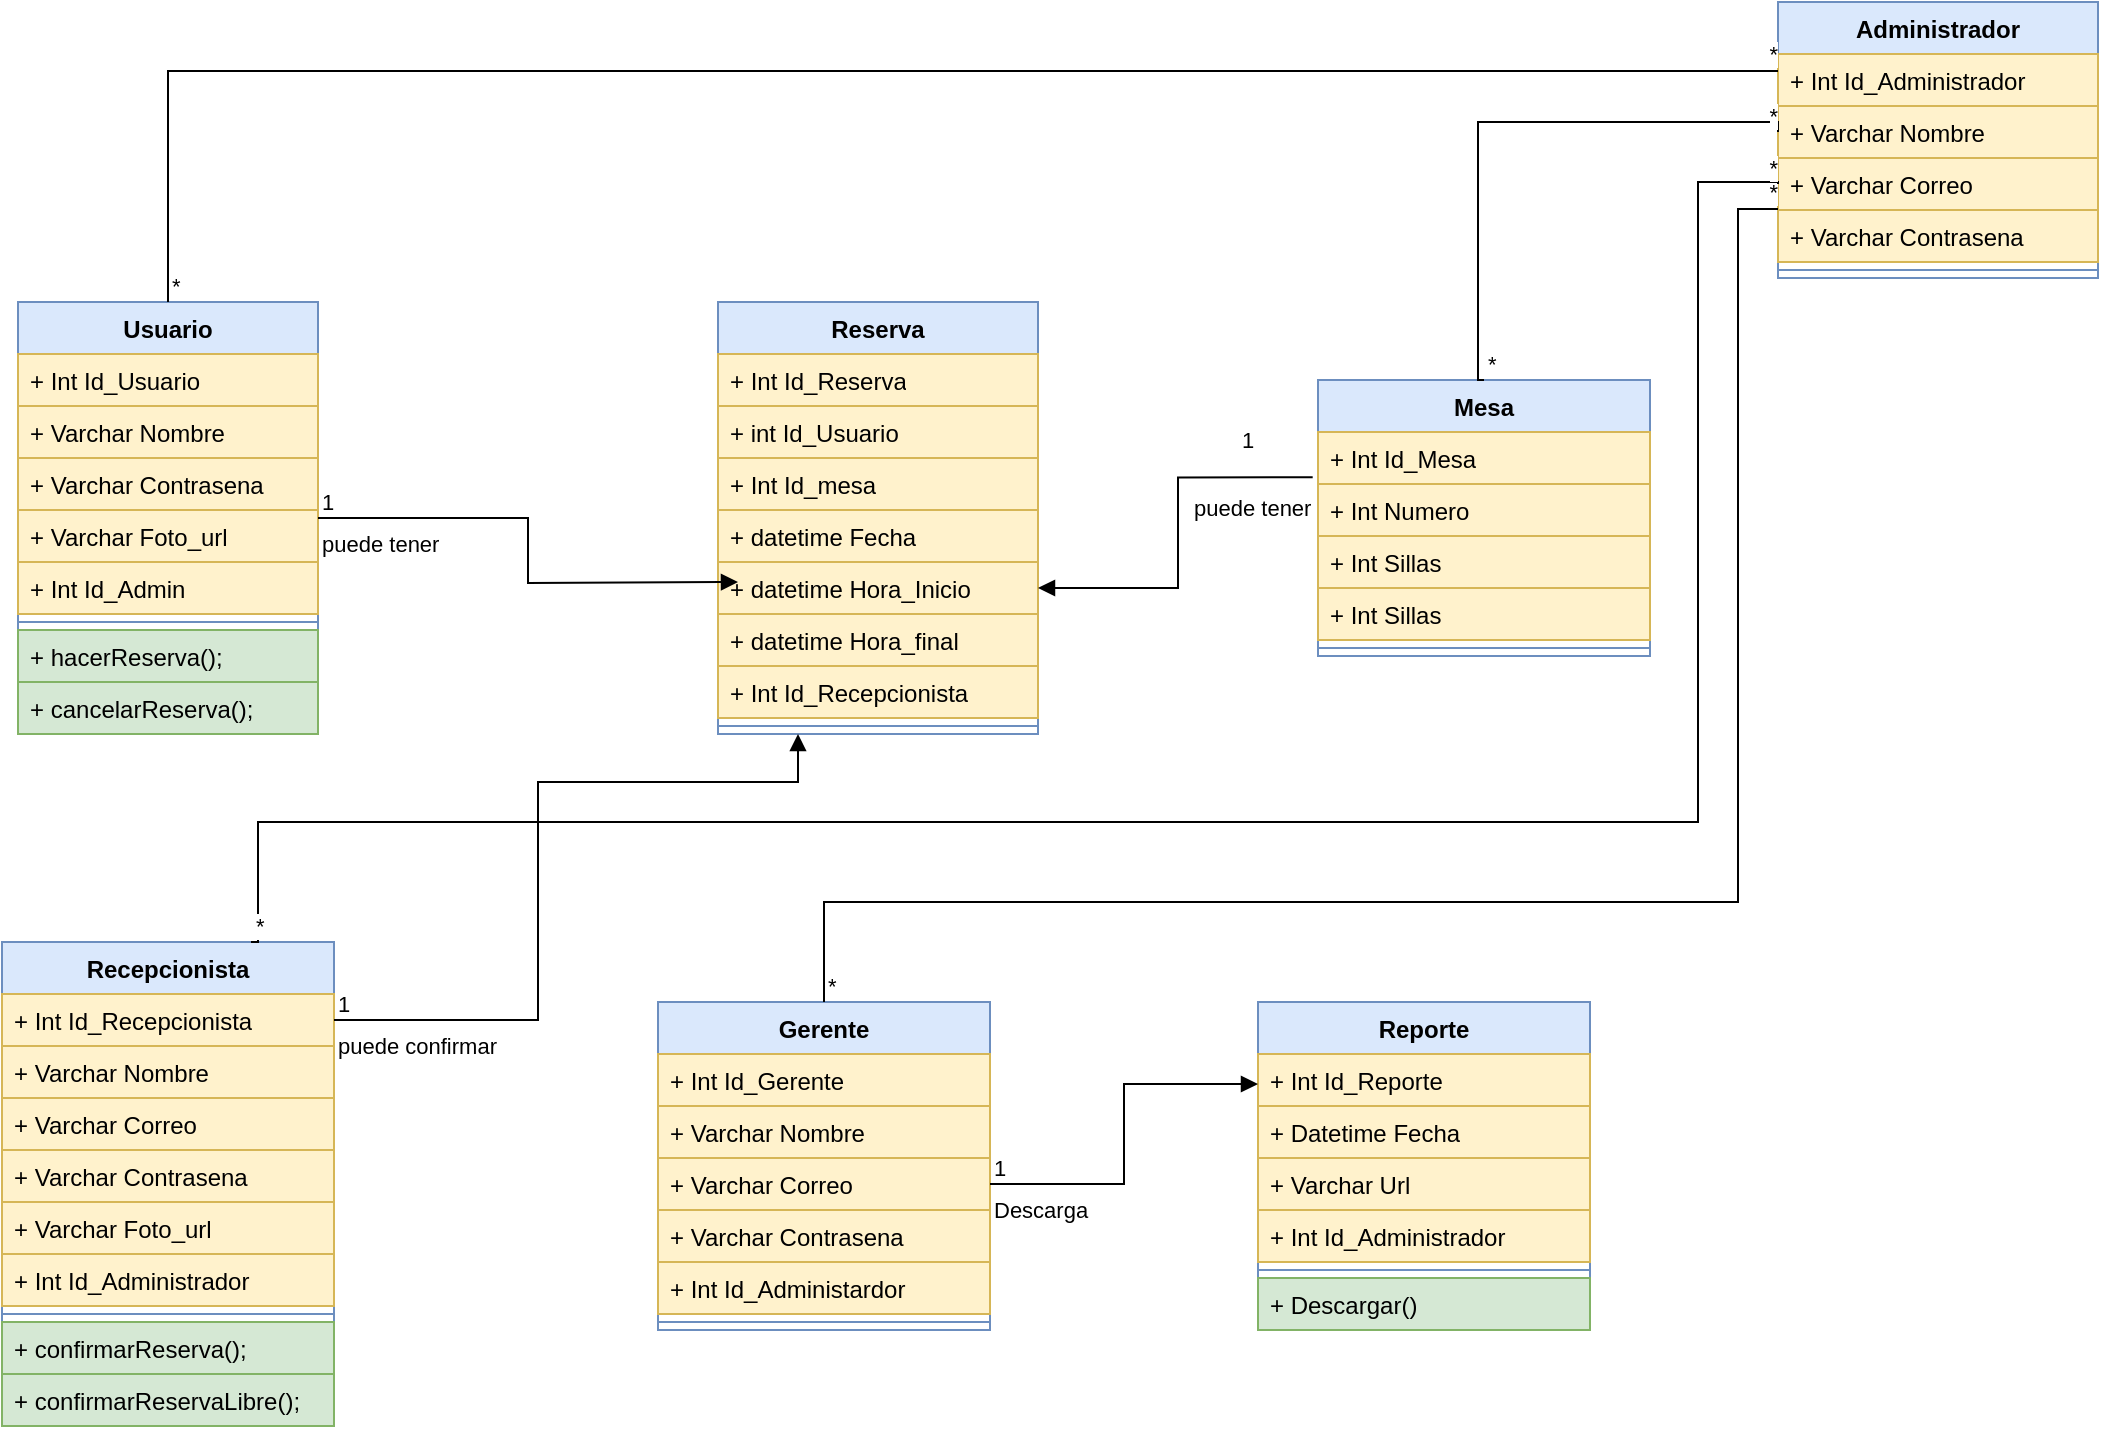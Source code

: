 <mxfile version="25.0.3">
  <diagram name="Página-1" id="ESIZ6qJtCkZuPhgzYETV">
    <mxGraphModel dx="1257" dy="1838" grid="1" gridSize="10" guides="1" tooltips="1" connect="1" arrows="1" fold="1" page="1" pageScale="1" pageWidth="827" pageHeight="1169" math="0" shadow="0">
      <root>
        <mxCell id="0" />
        <mxCell id="1" parent="0" />
        <mxCell id="Ziix3BmRAw8HhBeNl8NX-1" value="Usuario" style="swimlane;fontStyle=1;align=center;verticalAlign=top;childLayout=stackLayout;horizontal=1;startSize=26;horizontalStack=0;resizeParent=1;resizeParentMax=0;resizeLast=0;collapsible=1;marginBottom=0;whiteSpace=wrap;html=1;fillColor=#dae8fc;strokeColor=#6c8ebf;" parent="1" vertex="1">
          <mxGeometry x="210" y="80" width="150" height="216" as="geometry" />
        </mxCell>
        <mxCell id="Ziix3BmRAw8HhBeNl8NX-2" value="+ Int Id_Usuario" style="text;strokeColor=#d6b656;fillColor=#fff2cc;align=left;verticalAlign=top;spacingLeft=4;spacingRight=4;overflow=hidden;rotatable=0;points=[[0,0.5],[1,0.5]];portConstraint=eastwest;whiteSpace=wrap;html=1;" parent="Ziix3BmRAw8HhBeNl8NX-1" vertex="1">
          <mxGeometry y="26" width="150" height="26" as="geometry" />
        </mxCell>
        <mxCell id="CgFQK-NPNDGmCtmABy-S-1" value="+ Varchar Nombre" style="text;strokeColor=#d6b656;fillColor=#fff2cc;align=left;verticalAlign=top;spacingLeft=4;spacingRight=4;overflow=hidden;rotatable=0;points=[[0,0.5],[1,0.5]];portConstraint=eastwest;whiteSpace=wrap;html=1;" vertex="1" parent="Ziix3BmRAw8HhBeNl8NX-1">
          <mxGeometry y="52" width="150" height="26" as="geometry" />
        </mxCell>
        <mxCell id="CgFQK-NPNDGmCtmABy-S-2" value="+ Varchar Contrasena" style="text;strokeColor=#d6b656;fillColor=#fff2cc;align=left;verticalAlign=top;spacingLeft=4;spacingRight=4;overflow=hidden;rotatable=0;points=[[0,0.5],[1,0.5]];portConstraint=eastwest;whiteSpace=wrap;html=1;" vertex="1" parent="Ziix3BmRAw8HhBeNl8NX-1">
          <mxGeometry y="78" width="150" height="26" as="geometry" />
        </mxCell>
        <mxCell id="CgFQK-NPNDGmCtmABy-S-3" value="+ Varchar Foto_url" style="text;strokeColor=#d6b656;fillColor=#fff2cc;align=left;verticalAlign=top;spacingLeft=4;spacingRight=4;overflow=hidden;rotatable=0;points=[[0,0.5],[1,0.5]];portConstraint=eastwest;whiteSpace=wrap;html=1;" vertex="1" parent="Ziix3BmRAw8HhBeNl8NX-1">
          <mxGeometry y="104" width="150" height="26" as="geometry" />
        </mxCell>
        <mxCell id="CgFQK-NPNDGmCtmABy-S-4" value="+ Int Id_Admin" style="text;strokeColor=#d6b656;fillColor=#fff2cc;align=left;verticalAlign=top;spacingLeft=4;spacingRight=4;overflow=hidden;rotatable=0;points=[[0,0.5],[1,0.5]];portConstraint=eastwest;whiteSpace=wrap;html=1;" vertex="1" parent="Ziix3BmRAw8HhBeNl8NX-1">
          <mxGeometry y="130" width="150" height="26" as="geometry" />
        </mxCell>
        <mxCell id="Ziix3BmRAw8HhBeNl8NX-3" value="" style="line;strokeWidth=1;fillColor=none;align=left;verticalAlign=middle;spacingTop=-1;spacingLeft=3;spacingRight=3;rotatable=0;labelPosition=right;points=[];portConstraint=eastwest;strokeColor=inherit;" parent="Ziix3BmRAw8HhBeNl8NX-1" vertex="1">
          <mxGeometry y="156" width="150" height="8" as="geometry" />
        </mxCell>
        <mxCell id="Ziix3BmRAw8HhBeNl8NX-4" value="+ hacerReserva();" style="text;strokeColor=#82b366;fillColor=#d5e8d4;align=left;verticalAlign=top;spacingLeft=4;spacingRight=4;overflow=hidden;rotatable=0;points=[[0,0.5],[1,0.5]];portConstraint=eastwest;whiteSpace=wrap;html=1;" parent="Ziix3BmRAw8HhBeNl8NX-1" vertex="1">
          <mxGeometry y="164" width="150" height="26" as="geometry" />
        </mxCell>
        <mxCell id="CgFQK-NPNDGmCtmABy-S-5" value="+ cancelarReserva();" style="text;strokeColor=#82b366;fillColor=#d5e8d4;align=left;verticalAlign=top;spacingLeft=4;spacingRight=4;overflow=hidden;rotatable=0;points=[[0,0.5],[1,0.5]];portConstraint=eastwest;whiteSpace=wrap;html=1;" vertex="1" parent="Ziix3BmRAw8HhBeNl8NX-1">
          <mxGeometry y="190" width="150" height="26" as="geometry" />
        </mxCell>
        <mxCell id="CgFQK-NPNDGmCtmABy-S-7" value="Reserva" style="swimlane;fontStyle=1;align=center;verticalAlign=top;childLayout=stackLayout;horizontal=1;startSize=26;horizontalStack=0;resizeParent=1;resizeParentMax=0;resizeLast=0;collapsible=1;marginBottom=0;whiteSpace=wrap;html=1;fillColor=#dae8fc;strokeColor=#6c8ebf;" vertex="1" parent="1">
          <mxGeometry x="560" y="80" width="160" height="216" as="geometry" />
        </mxCell>
        <mxCell id="CgFQK-NPNDGmCtmABy-S-8" value="+ Int Id_Reserva" style="text;strokeColor=#d6b656;fillColor=#fff2cc;align=left;verticalAlign=top;spacingLeft=4;spacingRight=4;overflow=hidden;rotatable=0;points=[[0,0.5],[1,0.5]];portConstraint=eastwest;whiteSpace=wrap;html=1;" vertex="1" parent="CgFQK-NPNDGmCtmABy-S-7">
          <mxGeometry y="26" width="160" height="26" as="geometry" />
        </mxCell>
        <mxCell id="CgFQK-NPNDGmCtmABy-S-9" value="+ int Id_Usuario" style="text;strokeColor=#d6b656;fillColor=#fff2cc;align=left;verticalAlign=top;spacingLeft=4;spacingRight=4;overflow=hidden;rotatable=0;points=[[0,0.5],[1,0.5]];portConstraint=eastwest;whiteSpace=wrap;html=1;" vertex="1" parent="CgFQK-NPNDGmCtmABy-S-7">
          <mxGeometry y="52" width="160" height="26" as="geometry" />
        </mxCell>
        <mxCell id="CgFQK-NPNDGmCtmABy-S-10" value="+ Int Id_mesa" style="text;strokeColor=#d6b656;fillColor=#fff2cc;align=left;verticalAlign=top;spacingLeft=4;spacingRight=4;overflow=hidden;rotatable=0;points=[[0,0.5],[1,0.5]];portConstraint=eastwest;whiteSpace=wrap;html=1;" vertex="1" parent="CgFQK-NPNDGmCtmABy-S-7">
          <mxGeometry y="78" width="160" height="26" as="geometry" />
        </mxCell>
        <mxCell id="CgFQK-NPNDGmCtmABy-S-11" value="+ datetime Fecha" style="text;strokeColor=#d6b656;fillColor=#fff2cc;align=left;verticalAlign=top;spacingLeft=4;spacingRight=4;overflow=hidden;rotatable=0;points=[[0,0.5],[1,0.5]];portConstraint=eastwest;whiteSpace=wrap;html=1;" vertex="1" parent="CgFQK-NPNDGmCtmABy-S-7">
          <mxGeometry y="104" width="160" height="26" as="geometry" />
        </mxCell>
        <mxCell id="CgFQK-NPNDGmCtmABy-S-12" value="+ datetime Hora_Inicio" style="text;strokeColor=#d6b656;fillColor=#fff2cc;align=left;verticalAlign=top;spacingLeft=4;spacingRight=4;overflow=hidden;rotatable=0;points=[[0,0.5],[1,0.5]];portConstraint=eastwest;whiteSpace=wrap;html=1;" vertex="1" parent="CgFQK-NPNDGmCtmABy-S-7">
          <mxGeometry y="130" width="160" height="26" as="geometry" />
        </mxCell>
        <mxCell id="CgFQK-NPNDGmCtmABy-S-16" value="+ datetime Hora_final" style="text;strokeColor=#d6b656;fillColor=#fff2cc;align=left;verticalAlign=top;spacingLeft=4;spacingRight=4;overflow=hidden;rotatable=0;points=[[0,0.5],[1,0.5]];portConstraint=eastwest;whiteSpace=wrap;html=1;" vertex="1" parent="CgFQK-NPNDGmCtmABy-S-7">
          <mxGeometry y="156" width="160" height="26" as="geometry" />
        </mxCell>
        <mxCell id="CgFQK-NPNDGmCtmABy-S-17" value="+ Int Id_Recepcionista" style="text;strokeColor=#d6b656;fillColor=#fff2cc;align=left;verticalAlign=top;spacingLeft=4;spacingRight=4;overflow=hidden;rotatable=0;points=[[0,0.5],[1,0.5]];portConstraint=eastwest;whiteSpace=wrap;html=1;" vertex="1" parent="CgFQK-NPNDGmCtmABy-S-7">
          <mxGeometry y="182" width="160" height="26" as="geometry" />
        </mxCell>
        <mxCell id="CgFQK-NPNDGmCtmABy-S-13" value="" style="line;strokeWidth=1;fillColor=none;align=left;verticalAlign=middle;spacingTop=-1;spacingLeft=3;spacingRight=3;rotatable=0;labelPosition=right;points=[];portConstraint=eastwest;strokeColor=inherit;" vertex="1" parent="CgFQK-NPNDGmCtmABy-S-7">
          <mxGeometry y="208" width="160" height="8" as="geometry" />
        </mxCell>
        <mxCell id="CgFQK-NPNDGmCtmABy-S-18" value="Recepcionista" style="swimlane;fontStyle=1;align=center;verticalAlign=top;childLayout=stackLayout;horizontal=1;startSize=26;horizontalStack=0;resizeParent=1;resizeParentMax=0;resizeLast=0;collapsible=1;marginBottom=0;whiteSpace=wrap;html=1;fillColor=#dae8fc;strokeColor=#6c8ebf;" vertex="1" parent="1">
          <mxGeometry x="202" y="400" width="166" height="242" as="geometry" />
        </mxCell>
        <mxCell id="CgFQK-NPNDGmCtmABy-S-19" value="+ Int Id_Recepcionista" style="text;strokeColor=#d6b656;fillColor=#fff2cc;align=left;verticalAlign=top;spacingLeft=4;spacingRight=4;overflow=hidden;rotatable=0;points=[[0,0.5],[1,0.5]];portConstraint=eastwest;whiteSpace=wrap;html=1;" vertex="1" parent="CgFQK-NPNDGmCtmABy-S-18">
          <mxGeometry y="26" width="166" height="26" as="geometry" />
        </mxCell>
        <mxCell id="CgFQK-NPNDGmCtmABy-S-28" value="+ Varchar Nombre" style="text;strokeColor=#d6b656;fillColor=#fff2cc;align=left;verticalAlign=top;spacingLeft=4;spacingRight=4;overflow=hidden;rotatable=0;points=[[0,0.5],[1,0.5]];portConstraint=eastwest;whiteSpace=wrap;html=1;" vertex="1" parent="CgFQK-NPNDGmCtmABy-S-18">
          <mxGeometry y="52" width="166" height="26" as="geometry" />
        </mxCell>
        <mxCell id="CgFQK-NPNDGmCtmABy-S-31" value="+ Varchar Correo" style="text;strokeColor=#d6b656;fillColor=#fff2cc;align=left;verticalAlign=top;spacingLeft=4;spacingRight=4;overflow=hidden;rotatable=0;points=[[0,0.5],[1,0.5]];portConstraint=eastwest;whiteSpace=wrap;html=1;" vertex="1" parent="CgFQK-NPNDGmCtmABy-S-18">
          <mxGeometry y="78" width="166" height="26" as="geometry" />
        </mxCell>
        <mxCell id="CgFQK-NPNDGmCtmABy-S-32" value="+ Varchar Contrasena" style="text;strokeColor=#d6b656;fillColor=#fff2cc;align=left;verticalAlign=top;spacingLeft=4;spacingRight=4;overflow=hidden;rotatable=0;points=[[0,0.5],[1,0.5]];portConstraint=eastwest;whiteSpace=wrap;html=1;" vertex="1" parent="CgFQK-NPNDGmCtmABy-S-18">
          <mxGeometry y="104" width="166" height="26" as="geometry" />
        </mxCell>
        <mxCell id="CgFQK-NPNDGmCtmABy-S-33" value="+ Varchar Foto_url" style="text;strokeColor=#d6b656;fillColor=#fff2cc;align=left;verticalAlign=top;spacingLeft=4;spacingRight=4;overflow=hidden;rotatable=0;points=[[0,0.5],[1,0.5]];portConstraint=eastwest;whiteSpace=wrap;html=1;" vertex="1" parent="CgFQK-NPNDGmCtmABy-S-18">
          <mxGeometry y="130" width="166" height="26" as="geometry" />
        </mxCell>
        <mxCell id="CgFQK-NPNDGmCtmABy-S-27" value="+ Int Id_Administrador" style="text;strokeColor=#d6b656;fillColor=#fff2cc;align=left;verticalAlign=top;spacingLeft=4;spacingRight=4;overflow=hidden;rotatable=0;points=[[0,0.5],[1,0.5]];portConstraint=eastwest;whiteSpace=wrap;html=1;" vertex="1" parent="CgFQK-NPNDGmCtmABy-S-18">
          <mxGeometry y="156" width="166" height="26" as="geometry" />
        </mxCell>
        <mxCell id="CgFQK-NPNDGmCtmABy-S-24" value="" style="line;strokeWidth=1;fillColor=none;align=left;verticalAlign=middle;spacingTop=-1;spacingLeft=3;spacingRight=3;rotatable=0;labelPosition=right;points=[];portConstraint=eastwest;strokeColor=inherit;" vertex="1" parent="CgFQK-NPNDGmCtmABy-S-18">
          <mxGeometry y="182" width="166" height="8" as="geometry" />
        </mxCell>
        <mxCell id="CgFQK-NPNDGmCtmABy-S-25" value="+ confirmarReserva();" style="text;strokeColor=#82b366;fillColor=#d5e8d4;align=left;verticalAlign=top;spacingLeft=4;spacingRight=4;overflow=hidden;rotatable=0;points=[[0,0.5],[1,0.5]];portConstraint=eastwest;whiteSpace=wrap;html=1;" vertex="1" parent="CgFQK-NPNDGmCtmABy-S-18">
          <mxGeometry y="190" width="166" height="26" as="geometry" />
        </mxCell>
        <mxCell id="CgFQK-NPNDGmCtmABy-S-29" value="+ confirmarReservaLibre();" style="text;strokeColor=#82b366;fillColor=#d5e8d4;align=left;verticalAlign=top;spacingLeft=4;spacingRight=4;overflow=hidden;rotatable=0;points=[[0,0.5],[1,0.5]];portConstraint=eastwest;whiteSpace=wrap;html=1;" vertex="1" parent="CgFQK-NPNDGmCtmABy-S-18">
          <mxGeometry y="216" width="166" height="26" as="geometry" />
        </mxCell>
        <mxCell id="CgFQK-NPNDGmCtmABy-S-34" value="Mesa" style="swimlane;fontStyle=1;align=center;verticalAlign=top;childLayout=stackLayout;horizontal=1;startSize=26;horizontalStack=0;resizeParent=1;resizeParentMax=0;resizeLast=0;collapsible=1;marginBottom=0;whiteSpace=wrap;html=1;fillColor=#dae8fc;strokeColor=#6c8ebf;" vertex="1" parent="1">
          <mxGeometry x="860" y="119" width="166" height="138" as="geometry" />
        </mxCell>
        <mxCell id="CgFQK-NPNDGmCtmABy-S-35" value="+ Int Id_Mesa" style="text;strokeColor=#d6b656;fillColor=#fff2cc;align=left;verticalAlign=top;spacingLeft=4;spacingRight=4;overflow=hidden;rotatable=0;points=[[0,0.5],[1,0.5]];portConstraint=eastwest;whiteSpace=wrap;html=1;" vertex="1" parent="CgFQK-NPNDGmCtmABy-S-34">
          <mxGeometry y="26" width="166" height="26" as="geometry" />
        </mxCell>
        <mxCell id="CgFQK-NPNDGmCtmABy-S-44" value="+ Int Numero" style="text;strokeColor=#d6b656;fillColor=#fff2cc;align=left;verticalAlign=top;spacingLeft=4;spacingRight=4;overflow=hidden;rotatable=0;points=[[0,0.5],[1,0.5]];portConstraint=eastwest;whiteSpace=wrap;html=1;" vertex="1" parent="CgFQK-NPNDGmCtmABy-S-34">
          <mxGeometry y="52" width="166" height="26" as="geometry" />
        </mxCell>
        <mxCell id="CgFQK-NPNDGmCtmABy-S-45" value="+ Int Sillas" style="text;strokeColor=#d6b656;fillColor=#fff2cc;align=left;verticalAlign=top;spacingLeft=4;spacingRight=4;overflow=hidden;rotatable=0;points=[[0,0.5],[1,0.5]];portConstraint=eastwest;whiteSpace=wrap;html=1;" vertex="1" parent="CgFQK-NPNDGmCtmABy-S-34">
          <mxGeometry y="78" width="166" height="26" as="geometry" />
        </mxCell>
        <mxCell id="CgFQK-NPNDGmCtmABy-S-46" value="+ Int Sillas" style="text;strokeColor=#d6b656;fillColor=#fff2cc;align=left;verticalAlign=top;spacingLeft=4;spacingRight=4;overflow=hidden;rotatable=0;points=[[0,0.5],[1,0.5]];portConstraint=eastwest;whiteSpace=wrap;html=1;" vertex="1" parent="CgFQK-NPNDGmCtmABy-S-34">
          <mxGeometry y="104" width="166" height="26" as="geometry" />
        </mxCell>
        <mxCell id="CgFQK-NPNDGmCtmABy-S-41" value="" style="line;strokeWidth=1;fillColor=none;align=left;verticalAlign=middle;spacingTop=-1;spacingLeft=3;spacingRight=3;rotatable=0;labelPosition=right;points=[];portConstraint=eastwest;strokeColor=inherit;" vertex="1" parent="CgFQK-NPNDGmCtmABy-S-34">
          <mxGeometry y="130" width="166" height="8" as="geometry" />
        </mxCell>
        <mxCell id="CgFQK-NPNDGmCtmABy-S-47" value="Gerente" style="swimlane;fontStyle=1;align=center;verticalAlign=top;childLayout=stackLayout;horizontal=1;startSize=26;horizontalStack=0;resizeParent=1;resizeParentMax=0;resizeLast=0;collapsible=1;marginBottom=0;whiteSpace=wrap;html=1;fillColor=#dae8fc;strokeColor=#6c8ebf;" vertex="1" parent="1">
          <mxGeometry x="530" y="430" width="166" height="164" as="geometry" />
        </mxCell>
        <mxCell id="CgFQK-NPNDGmCtmABy-S-48" value="+ Int Id_Gerente" style="text;strokeColor=#d6b656;fillColor=#fff2cc;align=left;verticalAlign=top;spacingLeft=4;spacingRight=4;overflow=hidden;rotatable=0;points=[[0,0.5],[1,0.5]];portConstraint=eastwest;whiteSpace=wrap;html=1;" vertex="1" parent="CgFQK-NPNDGmCtmABy-S-47">
          <mxGeometry y="26" width="166" height="26" as="geometry" />
        </mxCell>
        <mxCell id="CgFQK-NPNDGmCtmABy-S-49" value="+ Varchar Nombre" style="text;strokeColor=#d6b656;fillColor=#fff2cc;align=left;verticalAlign=top;spacingLeft=4;spacingRight=4;overflow=hidden;rotatable=0;points=[[0,0.5],[1,0.5]];portConstraint=eastwest;whiteSpace=wrap;html=1;" vertex="1" parent="CgFQK-NPNDGmCtmABy-S-47">
          <mxGeometry y="52" width="166" height="26" as="geometry" />
        </mxCell>
        <mxCell id="CgFQK-NPNDGmCtmABy-S-50" value="+ Varchar Correo" style="text;strokeColor=#d6b656;fillColor=#fff2cc;align=left;verticalAlign=top;spacingLeft=4;spacingRight=4;overflow=hidden;rotatable=0;points=[[0,0.5],[1,0.5]];portConstraint=eastwest;whiteSpace=wrap;html=1;" vertex="1" parent="CgFQK-NPNDGmCtmABy-S-47">
          <mxGeometry y="78" width="166" height="26" as="geometry" />
        </mxCell>
        <mxCell id="CgFQK-NPNDGmCtmABy-S-51" value="+ Varchar Contrasena" style="text;strokeColor=#d6b656;fillColor=#fff2cc;align=left;verticalAlign=top;spacingLeft=4;spacingRight=4;overflow=hidden;rotatable=0;points=[[0,0.5],[1,0.5]];portConstraint=eastwest;whiteSpace=wrap;html=1;" vertex="1" parent="CgFQK-NPNDGmCtmABy-S-47">
          <mxGeometry y="104" width="166" height="26" as="geometry" />
        </mxCell>
        <mxCell id="CgFQK-NPNDGmCtmABy-S-53" value="+ Int Id_Administardor" style="text;strokeColor=#d6b656;fillColor=#fff2cc;align=left;verticalAlign=top;spacingLeft=4;spacingRight=4;overflow=hidden;rotatable=0;points=[[0,0.5],[1,0.5]];portConstraint=eastwest;whiteSpace=wrap;html=1;" vertex="1" parent="CgFQK-NPNDGmCtmABy-S-47">
          <mxGeometry y="130" width="166" height="26" as="geometry" />
        </mxCell>
        <mxCell id="CgFQK-NPNDGmCtmABy-S-52" value="" style="line;strokeWidth=1;fillColor=none;align=left;verticalAlign=middle;spacingTop=-1;spacingLeft=3;spacingRight=3;rotatable=0;labelPosition=right;points=[];portConstraint=eastwest;strokeColor=inherit;" vertex="1" parent="CgFQK-NPNDGmCtmABy-S-47">
          <mxGeometry y="156" width="166" height="8" as="geometry" />
        </mxCell>
        <mxCell id="CgFQK-NPNDGmCtmABy-S-54" value="Reporte" style="swimlane;fontStyle=1;align=center;verticalAlign=top;childLayout=stackLayout;horizontal=1;startSize=26;horizontalStack=0;resizeParent=1;resizeParentMax=0;resizeLast=0;collapsible=1;marginBottom=0;whiteSpace=wrap;html=1;fillColor=#dae8fc;strokeColor=#6c8ebf;" vertex="1" parent="1">
          <mxGeometry x="830" y="430" width="166" height="164" as="geometry" />
        </mxCell>
        <mxCell id="CgFQK-NPNDGmCtmABy-S-55" value="+ Int Id_Reporte" style="text;strokeColor=#d6b656;fillColor=#fff2cc;align=left;verticalAlign=top;spacingLeft=4;spacingRight=4;overflow=hidden;rotatable=0;points=[[0,0.5],[1,0.5]];portConstraint=eastwest;whiteSpace=wrap;html=1;" vertex="1" parent="CgFQK-NPNDGmCtmABy-S-54">
          <mxGeometry y="26" width="166" height="26" as="geometry" />
        </mxCell>
        <mxCell id="CgFQK-NPNDGmCtmABy-S-56" value="+ Datetime Fecha" style="text;strokeColor=#d6b656;fillColor=#fff2cc;align=left;verticalAlign=top;spacingLeft=4;spacingRight=4;overflow=hidden;rotatable=0;points=[[0,0.5],[1,0.5]];portConstraint=eastwest;whiteSpace=wrap;html=1;" vertex="1" parent="CgFQK-NPNDGmCtmABy-S-54">
          <mxGeometry y="52" width="166" height="26" as="geometry" />
        </mxCell>
        <mxCell id="CgFQK-NPNDGmCtmABy-S-57" value="+ Varchar Url" style="text;strokeColor=#d6b656;fillColor=#fff2cc;align=left;verticalAlign=top;spacingLeft=4;spacingRight=4;overflow=hidden;rotatable=0;points=[[0,0.5],[1,0.5]];portConstraint=eastwest;whiteSpace=wrap;html=1;" vertex="1" parent="CgFQK-NPNDGmCtmABy-S-54">
          <mxGeometry y="78" width="166" height="26" as="geometry" />
        </mxCell>
        <mxCell id="CgFQK-NPNDGmCtmABy-S-59" value="+ Int Id_Administrador" style="text;strokeColor=#d6b656;fillColor=#fff2cc;align=left;verticalAlign=top;spacingLeft=4;spacingRight=4;overflow=hidden;rotatable=0;points=[[0,0.5],[1,0.5]];portConstraint=eastwest;whiteSpace=wrap;html=1;" vertex="1" parent="CgFQK-NPNDGmCtmABy-S-54">
          <mxGeometry y="104" width="166" height="26" as="geometry" />
        </mxCell>
        <mxCell id="CgFQK-NPNDGmCtmABy-S-60" value="" style="line;strokeWidth=1;fillColor=none;align=left;verticalAlign=middle;spacingTop=-1;spacingLeft=3;spacingRight=3;rotatable=0;labelPosition=right;points=[];portConstraint=eastwest;strokeColor=inherit;" vertex="1" parent="CgFQK-NPNDGmCtmABy-S-54">
          <mxGeometry y="130" width="166" height="8" as="geometry" />
        </mxCell>
        <mxCell id="CgFQK-NPNDGmCtmABy-S-58" value="+ Descargar()" style="text;strokeColor=#82b366;fillColor=#d5e8d4;align=left;verticalAlign=top;spacingLeft=4;spacingRight=4;overflow=hidden;rotatable=0;points=[[0,0.5],[1,0.5]];portConstraint=eastwest;whiteSpace=wrap;html=1;" vertex="1" parent="CgFQK-NPNDGmCtmABy-S-54">
          <mxGeometry y="138" width="166" height="26" as="geometry" />
        </mxCell>
        <mxCell id="CgFQK-NPNDGmCtmABy-S-61" value="Descarga" style="endArrow=block;endFill=1;html=1;edgeStyle=orthogonalEdgeStyle;align=left;verticalAlign=top;rounded=0;exitX=1;exitY=0.5;exitDx=0;exitDy=0;entryX=0;entryY=0.25;entryDx=0;entryDy=0;" edge="1" parent="1" source="CgFQK-NPNDGmCtmABy-S-50" target="CgFQK-NPNDGmCtmABy-S-54">
          <mxGeometry x="-1" relative="1" as="geometry">
            <mxPoint x="696" y="490.0" as="sourcePoint" />
            <mxPoint x="896" y="512" as="targetPoint" />
          </mxGeometry>
        </mxCell>
        <mxCell id="CgFQK-NPNDGmCtmABy-S-62" value="1" style="edgeLabel;resizable=0;html=1;align=left;verticalAlign=bottom;" connectable="0" vertex="1" parent="CgFQK-NPNDGmCtmABy-S-61">
          <mxGeometry x="-1" relative="1" as="geometry" />
        </mxCell>
        <mxCell id="CgFQK-NPNDGmCtmABy-S-63" value="Administrador" style="swimlane;fontStyle=1;align=center;verticalAlign=top;childLayout=stackLayout;horizontal=1;startSize=26;horizontalStack=0;resizeParent=1;resizeParentMax=0;resizeLast=0;collapsible=1;marginBottom=0;whiteSpace=wrap;html=1;fillColor=#dae8fc;strokeColor=#6c8ebf;" vertex="1" parent="1">
          <mxGeometry x="1090" y="-70" width="160" height="138" as="geometry" />
        </mxCell>
        <mxCell id="CgFQK-NPNDGmCtmABy-S-64" value="+ Int Id_Administrador" style="text;strokeColor=#d6b656;fillColor=#fff2cc;align=left;verticalAlign=top;spacingLeft=4;spacingRight=4;overflow=hidden;rotatable=0;points=[[0,0.5],[1,0.5]];portConstraint=eastwest;whiteSpace=wrap;html=1;" vertex="1" parent="CgFQK-NPNDGmCtmABy-S-63">
          <mxGeometry y="26" width="160" height="26" as="geometry" />
        </mxCell>
        <mxCell id="CgFQK-NPNDGmCtmABy-S-70" value="+ Varchar Nombre" style="text;strokeColor=#d6b656;fillColor=#fff2cc;align=left;verticalAlign=top;spacingLeft=4;spacingRight=4;overflow=hidden;rotatable=0;points=[[0,0.5],[1,0.5]];portConstraint=eastwest;whiteSpace=wrap;html=1;" vertex="1" parent="CgFQK-NPNDGmCtmABy-S-63">
          <mxGeometry y="52" width="160" height="26" as="geometry" />
        </mxCell>
        <mxCell id="CgFQK-NPNDGmCtmABy-S-72" value="+ Varchar Correo" style="text;strokeColor=#d6b656;fillColor=#fff2cc;align=left;verticalAlign=top;spacingLeft=4;spacingRight=4;overflow=hidden;rotatable=0;points=[[0,0.5],[1,0.5]];portConstraint=eastwest;whiteSpace=wrap;html=1;" vertex="1" parent="CgFQK-NPNDGmCtmABy-S-63">
          <mxGeometry y="78" width="160" height="26" as="geometry" />
        </mxCell>
        <mxCell id="CgFQK-NPNDGmCtmABy-S-73" value="+ Varchar Contrasena" style="text;strokeColor=#d6b656;fillColor=#fff2cc;align=left;verticalAlign=top;spacingLeft=4;spacingRight=4;overflow=hidden;rotatable=0;points=[[0,0.5],[1,0.5]];portConstraint=eastwest;whiteSpace=wrap;html=1;" vertex="1" parent="CgFQK-NPNDGmCtmABy-S-63">
          <mxGeometry y="104" width="160" height="26" as="geometry" />
        </mxCell>
        <mxCell id="CgFQK-NPNDGmCtmABy-S-71" value="" style="line;strokeWidth=1;fillColor=none;align=left;verticalAlign=middle;spacingTop=-1;spacingLeft=3;spacingRight=3;rotatable=0;labelPosition=right;points=[];portConstraint=eastwest;strokeColor=inherit;" vertex="1" parent="CgFQK-NPNDGmCtmABy-S-63">
          <mxGeometry y="130" width="160" height="8" as="geometry" />
        </mxCell>
        <mxCell id="CgFQK-NPNDGmCtmABy-S-74" value="" style="endArrow=none;html=1;edgeStyle=orthogonalEdgeStyle;rounded=0;exitX=0.5;exitY=0;exitDx=0;exitDy=0;entryX=0;entryY=0.25;entryDx=0;entryDy=0;" edge="1" parent="1" source="Ziix3BmRAw8HhBeNl8NX-1" target="CgFQK-NPNDGmCtmABy-S-63">
          <mxGeometry relative="1" as="geometry">
            <mxPoint x="730" y="110" as="sourcePoint" />
            <mxPoint x="890" y="110" as="targetPoint" />
          </mxGeometry>
        </mxCell>
        <mxCell id="CgFQK-NPNDGmCtmABy-S-75" value="*" style="edgeLabel;resizable=0;html=1;align=left;verticalAlign=bottom;" connectable="0" vertex="1" parent="CgFQK-NPNDGmCtmABy-S-74">
          <mxGeometry x="-1" relative="1" as="geometry" />
        </mxCell>
        <mxCell id="CgFQK-NPNDGmCtmABy-S-76" value="*" style="edgeLabel;resizable=0;html=1;align=right;verticalAlign=bottom;" connectable="0" vertex="1" parent="CgFQK-NPNDGmCtmABy-S-74">
          <mxGeometry x="1" relative="1" as="geometry" />
        </mxCell>
        <mxCell id="CgFQK-NPNDGmCtmABy-S-77" value="" style="endArrow=none;html=1;edgeStyle=orthogonalEdgeStyle;rounded=0;exitX=0.5;exitY=0;exitDx=0;exitDy=0;entryX=0;entryY=0.75;entryDx=0;entryDy=0;" edge="1" parent="1" source="CgFQK-NPNDGmCtmABy-S-47" target="CgFQK-NPNDGmCtmABy-S-63">
          <mxGeometry relative="1" as="geometry">
            <mxPoint x="295" y="90" as="sourcePoint" />
            <mxPoint x="1140" y="90" as="targetPoint" />
            <Array as="points">
              <mxPoint x="613" y="380" />
              <mxPoint x="1070" y="380" />
              <mxPoint x="1070" y="34" />
            </Array>
          </mxGeometry>
        </mxCell>
        <mxCell id="CgFQK-NPNDGmCtmABy-S-78" value="*" style="edgeLabel;resizable=0;html=1;align=left;verticalAlign=bottom;" connectable="0" vertex="1" parent="CgFQK-NPNDGmCtmABy-S-77">
          <mxGeometry x="-1" relative="1" as="geometry" />
        </mxCell>
        <mxCell id="CgFQK-NPNDGmCtmABy-S-79" value="*" style="edgeLabel;resizable=0;html=1;align=right;verticalAlign=bottom;" connectable="0" vertex="1" parent="CgFQK-NPNDGmCtmABy-S-77">
          <mxGeometry x="1" relative="1" as="geometry" />
        </mxCell>
        <mxCell id="CgFQK-NPNDGmCtmABy-S-80" value="" style="endArrow=none;html=1;edgeStyle=orthogonalEdgeStyle;rounded=0;exitX=0.75;exitY=0;exitDx=0;exitDy=0;entryX=0;entryY=0.5;entryDx=0;entryDy=0;" edge="1" parent="1" source="CgFQK-NPNDGmCtmABy-S-18" target="CgFQK-NPNDGmCtmABy-S-72">
          <mxGeometry relative="1" as="geometry">
            <mxPoint x="320" y="516" as="sourcePoint" />
            <mxPoint x="1135" y="160" as="targetPoint" />
            <Array as="points">
              <mxPoint x="330" y="400" />
              <mxPoint x="330" y="340" />
              <mxPoint x="1050" y="340" />
              <mxPoint x="1050" y="20" />
              <mxPoint x="1090" y="20" />
            </Array>
          </mxGeometry>
        </mxCell>
        <mxCell id="CgFQK-NPNDGmCtmABy-S-81" value="*" style="edgeLabel;resizable=0;html=1;align=left;verticalAlign=bottom;" connectable="0" vertex="1" parent="CgFQK-NPNDGmCtmABy-S-80">
          <mxGeometry x="-1" relative="1" as="geometry" />
        </mxCell>
        <mxCell id="CgFQK-NPNDGmCtmABy-S-82" value="*" style="edgeLabel;resizable=0;html=1;align=right;verticalAlign=bottom;" connectable="0" vertex="1" parent="CgFQK-NPNDGmCtmABy-S-80">
          <mxGeometry x="1" relative="1" as="geometry" />
        </mxCell>
        <mxCell id="CgFQK-NPNDGmCtmABy-S-83" value="puede tener" style="endArrow=block;endFill=1;html=1;edgeStyle=orthogonalEdgeStyle;align=left;verticalAlign=top;rounded=0;entryX=1;entryY=0.5;entryDx=0;entryDy=0;exitX=-0.016;exitY=0.872;exitDx=0;exitDy=0;exitPerimeter=0;" edge="1" parent="1" source="CgFQK-NPNDGmCtmABy-S-35" target="CgFQK-NPNDGmCtmABy-S-12">
          <mxGeometry x="-0.367" y="2" relative="1" as="geometry">
            <mxPoint x="840" y="170" as="sourcePoint" />
            <mxPoint x="770" y="220" as="targetPoint" />
            <mxPoint as="offset" />
          </mxGeometry>
        </mxCell>
        <mxCell id="CgFQK-NPNDGmCtmABy-S-84" value="1" style="edgeLabel;resizable=0;html=1;align=left;verticalAlign=bottom;" connectable="0" vertex="1" parent="CgFQK-NPNDGmCtmABy-S-83">
          <mxGeometry x="-1" relative="1" as="geometry">
            <mxPoint x="-37" y="-10" as="offset" />
          </mxGeometry>
        </mxCell>
        <mxCell id="CgFQK-NPNDGmCtmABy-S-85" value="puede tener" style="endArrow=block;endFill=1;html=1;edgeStyle=orthogonalEdgeStyle;align=left;verticalAlign=top;rounded=0;exitX=1;exitY=0.5;exitDx=0;exitDy=0;" edge="1" parent="1" source="Ziix3BmRAw8HhBeNl8NX-1">
          <mxGeometry x="-1" relative="1" as="geometry">
            <mxPoint x="370" y="198" as="sourcePoint" />
            <mxPoint x="570" y="220" as="targetPoint" />
          </mxGeometry>
        </mxCell>
        <mxCell id="CgFQK-NPNDGmCtmABy-S-86" value="1" style="edgeLabel;resizable=0;html=1;align=left;verticalAlign=bottom;" connectable="0" vertex="1" parent="CgFQK-NPNDGmCtmABy-S-85">
          <mxGeometry x="-1" relative="1" as="geometry" />
        </mxCell>
        <mxCell id="CgFQK-NPNDGmCtmABy-S-87" value="puede confirmar" style="endArrow=block;endFill=1;html=1;edgeStyle=orthogonalEdgeStyle;align=left;verticalAlign=top;rounded=0;exitX=1;exitY=0.5;exitDx=0;exitDy=0;entryX=0.25;entryY=1;entryDx=0;entryDy=0;" edge="1" parent="1" source="CgFQK-NPNDGmCtmABy-S-19" target="CgFQK-NPNDGmCtmABy-S-7">
          <mxGeometry x="-1" relative="1" as="geometry">
            <mxPoint x="370" y="198" as="sourcePoint" />
            <mxPoint x="580" y="230" as="targetPoint" />
            <Array as="points">
              <mxPoint x="470" y="439" />
              <mxPoint x="470" y="320" />
              <mxPoint x="600" y="320" />
            </Array>
          </mxGeometry>
        </mxCell>
        <mxCell id="CgFQK-NPNDGmCtmABy-S-88" value="1" style="edgeLabel;resizable=0;html=1;align=left;verticalAlign=bottom;" connectable="0" vertex="1" parent="CgFQK-NPNDGmCtmABy-S-87">
          <mxGeometry x="-1" relative="1" as="geometry" />
        </mxCell>
        <mxCell id="CgFQK-NPNDGmCtmABy-S-89" value="" style="endArrow=none;html=1;edgeStyle=orthogonalEdgeStyle;rounded=0;exitX=0.5;exitY=0;exitDx=0;exitDy=0;entryX=0;entryY=0.5;entryDx=0;entryDy=0;" edge="1" parent="1" source="CgFQK-NPNDGmCtmABy-S-34" target="CgFQK-NPNDGmCtmABy-S-70">
          <mxGeometry relative="1" as="geometry">
            <mxPoint x="337" y="410" as="sourcePoint" />
            <mxPoint x="1050" as="targetPoint" />
            <Array as="points">
              <mxPoint x="940" y="119" />
              <mxPoint x="940" y="-10" />
              <mxPoint x="1090" y="-10" />
            </Array>
          </mxGeometry>
        </mxCell>
        <mxCell id="CgFQK-NPNDGmCtmABy-S-90" value="*" style="edgeLabel;resizable=0;html=1;align=left;verticalAlign=bottom;" connectable="0" vertex="1" parent="CgFQK-NPNDGmCtmABy-S-89">
          <mxGeometry x="-1" relative="1" as="geometry" />
        </mxCell>
        <mxCell id="CgFQK-NPNDGmCtmABy-S-91" value="*" style="edgeLabel;resizable=0;html=1;align=right;verticalAlign=bottom;" connectable="0" vertex="1" parent="CgFQK-NPNDGmCtmABy-S-89">
          <mxGeometry x="1" relative="1" as="geometry" />
        </mxCell>
      </root>
    </mxGraphModel>
  </diagram>
</mxfile>
